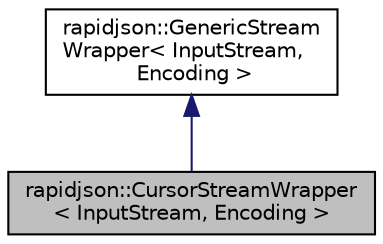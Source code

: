 digraph "rapidjson::CursorStreamWrapper&lt; InputStream, Encoding &gt;"
{
 // INTERACTIVE_SVG=YES
 // LATEX_PDF_SIZE
  edge [fontname="Helvetica",fontsize="10",labelfontname="Helvetica",labelfontsize="10"];
  node [fontname="Helvetica",fontsize="10",shape=record];
  Node0 [label="rapidjson::CursorStreamWrapper\l\< InputStream, Encoding \>",height=0.2,width=0.4,color="black", fillcolor="grey75", style="filled", fontcolor="black",tooltip="Cursor stream wrapper for counting line and column number if error exists."];
  Node1 -> Node0 [dir="back",color="midnightblue",fontsize="10",style="solid",fontname="Helvetica"];
  Node1 [label="rapidjson::GenericStream\lWrapper\< InputStream,\l Encoding \>",height=0.2,width=0.4,color="black", fillcolor="white", style="filled",URL="$classrapidjson_1_1_generic_stream_wrapper.html",tooltip="A Stream Wrapper."];
}
